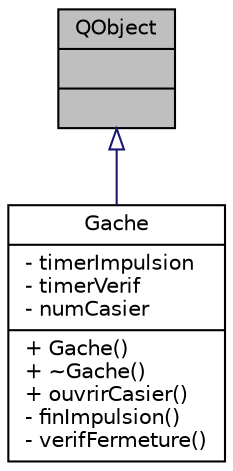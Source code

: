 digraph "QObject"
{
 // LATEX_PDF_SIZE
  edge [fontname="Helvetica",fontsize="10",labelfontname="Helvetica",labelfontsize="10"];
  node [fontname="Helvetica",fontsize="10",shape=record];
  Node1 [label="{QObject\n||}",height=0.2,width=0.4,color="black", fillcolor="grey75", style="filled", fontcolor="black",tooltip=" "];
  Node1 -> Node2 [dir="back",color="midnightblue",fontsize="10",style="solid",arrowtail="onormal",fontname="Helvetica"];
  Node2 [label="{Gache\n|- timerImpulsion\l- timerVerif\l- numCasier\l|+ Gache()\l+ ~Gache()\l+ ouvrirCasier()\l- finImpulsion()\l- verifFermeture()\l}",height=0.2,width=0.4,color="black", fillcolor="white", style="filled",URL="$class_gache.html",tooltip=" "];
}

